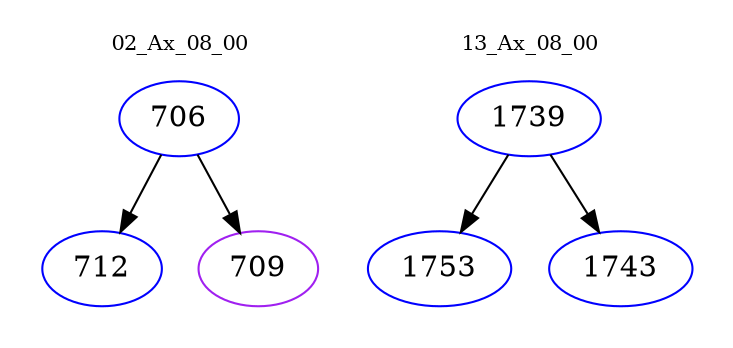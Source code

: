 digraph{
subgraph cluster_0 {
color = white
label = "02_Ax_08_00";
fontsize=10;
T0_706 [label="706", color="blue"]
T0_706 -> T0_712 [color="black"]
T0_712 [label="712", color="blue"]
T0_706 -> T0_709 [color="black"]
T0_709 [label="709", color="purple"]
}
subgraph cluster_1 {
color = white
label = "13_Ax_08_00";
fontsize=10;
T1_1739 [label="1739", color="blue"]
T1_1739 -> T1_1753 [color="black"]
T1_1753 [label="1753", color="blue"]
T1_1739 -> T1_1743 [color="black"]
T1_1743 [label="1743", color="blue"]
}
}
